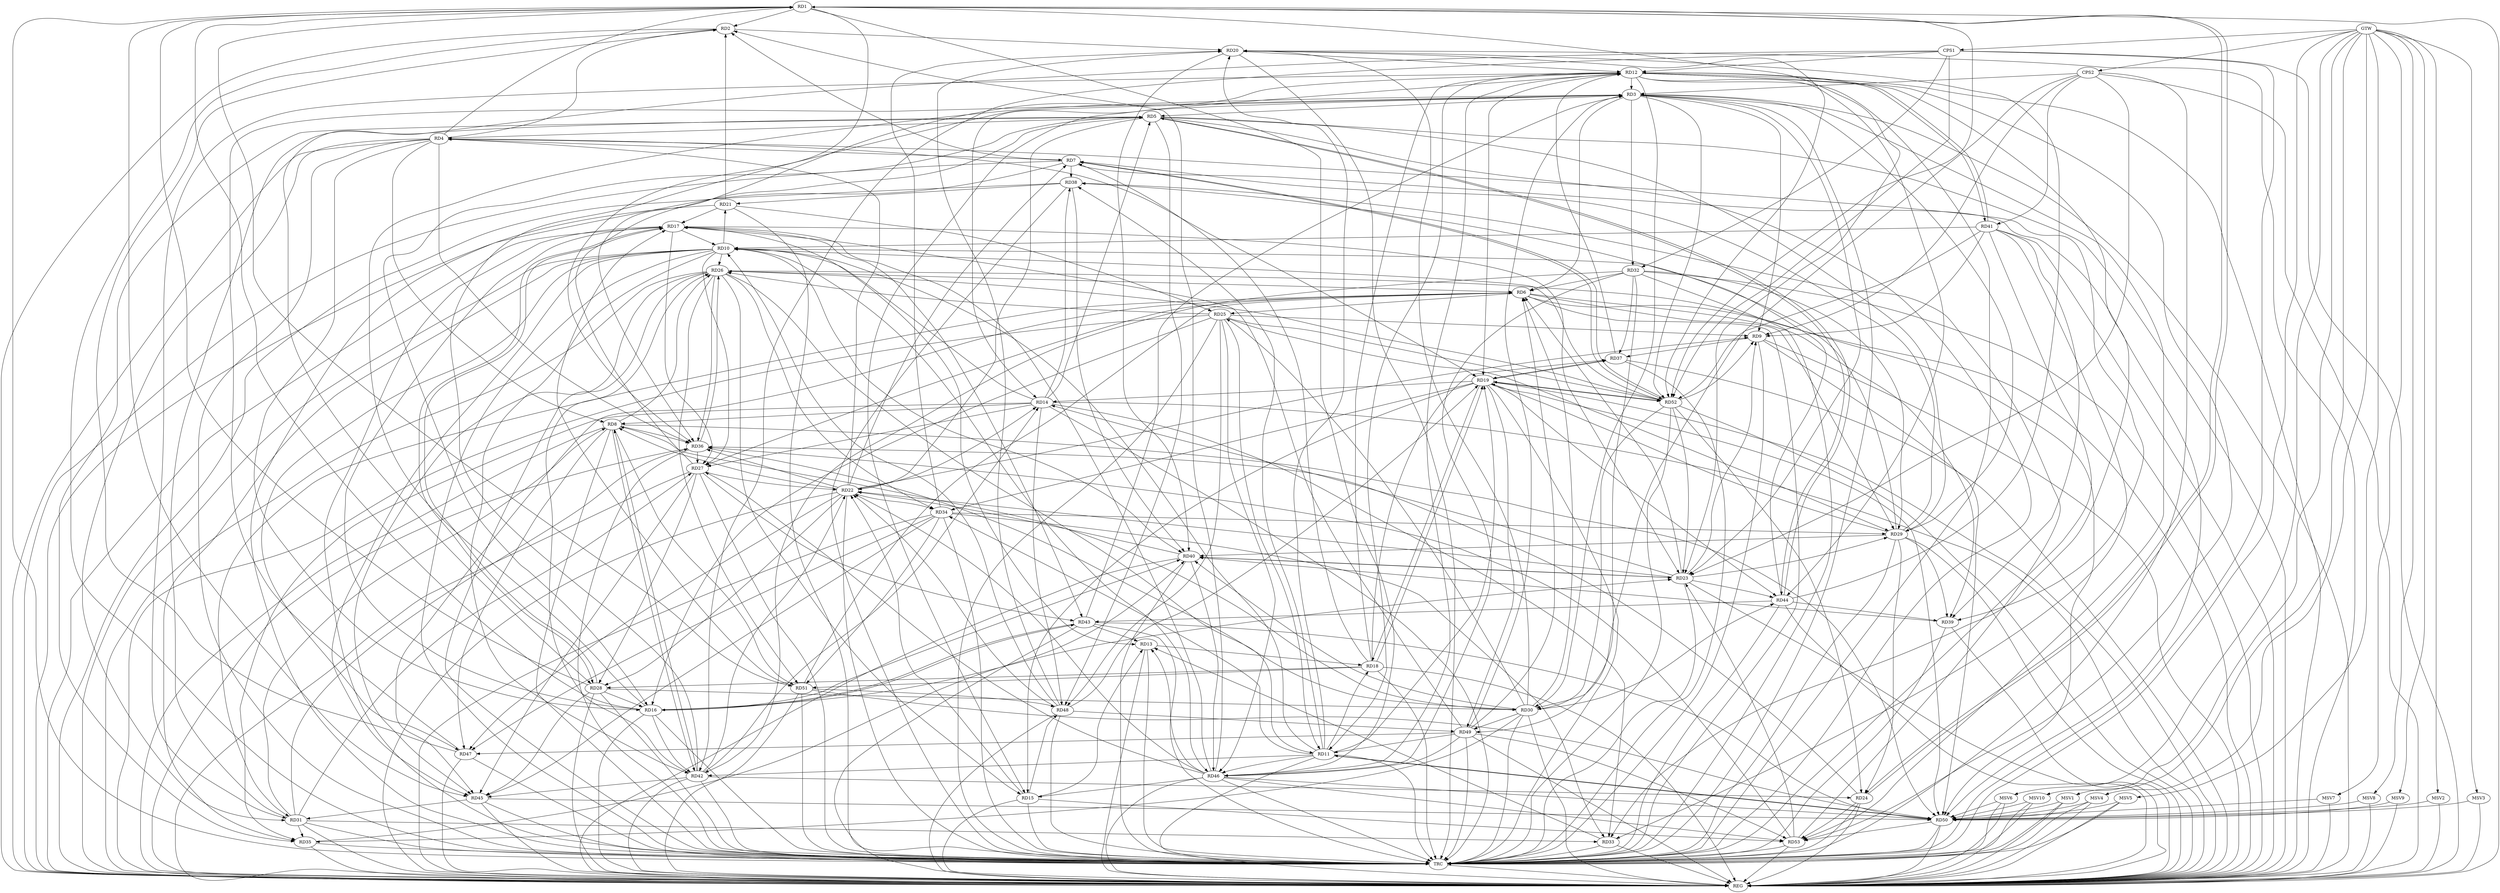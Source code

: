strict digraph G {
  RD1 [ label="RD1" ];
  RD2 [ label="RD2" ];
  RD3 [ label="RD3" ];
  RD4 [ label="RD4" ];
  RD5 [ label="RD5" ];
  RD6 [ label="RD6" ];
  RD7 [ label="RD7" ];
  RD8 [ label="RD8" ];
  RD9 [ label="RD9" ];
  RD10 [ label="RD10" ];
  RD11 [ label="RD11" ];
  RD12 [ label="RD12" ];
  RD13 [ label="RD13" ];
  RD14 [ label="RD14" ];
  RD15 [ label="RD15" ];
  RD16 [ label="RD16" ];
  RD17 [ label="RD17" ];
  RD18 [ label="RD18" ];
  RD19 [ label="RD19" ];
  RD20 [ label="RD20" ];
  RD21 [ label="RD21" ];
  RD22 [ label="RD22" ];
  RD23 [ label="RD23" ];
  RD24 [ label="RD24" ];
  RD25 [ label="RD25" ];
  RD26 [ label="RD26" ];
  RD27 [ label="RD27" ];
  RD28 [ label="RD28" ];
  RD29 [ label="RD29" ];
  RD30 [ label="RD30" ];
  RD31 [ label="RD31" ];
  RD32 [ label="RD32" ];
  RD33 [ label="RD33" ];
  RD34 [ label="RD34" ];
  RD35 [ label="RD35" ];
  RD36 [ label="RD36" ];
  RD37 [ label="RD37" ];
  RD38 [ label="RD38" ];
  RD39 [ label="RD39" ];
  RD40 [ label="RD40" ];
  RD41 [ label="RD41" ];
  RD42 [ label="RD42" ];
  RD43 [ label="RD43" ];
  RD44 [ label="RD44" ];
  RD45 [ label="RD45" ];
  RD46 [ label="RD46" ];
  RD47 [ label="RD47" ];
  RD48 [ label="RD48" ];
  RD49 [ label="RD49" ];
  RD50 [ label="RD50" ];
  RD51 [ label="RD51" ];
  RD52 [ label="RD52" ];
  RD53 [ label="RD53" ];
  CPS1 [ label="CPS1" ];
  CPS2 [ label="CPS2" ];
  GTW [ label="GTW" ];
  REG [ label="REG" ];
  TRC [ label="TRC" ];
  MSV1 [ label="MSV1" ];
  MSV2 [ label="MSV2" ];
  MSV3 [ label="MSV3" ];
  MSV4 [ label="MSV4" ];
  MSV5 [ label="MSV5" ];
  MSV6 [ label="MSV6" ];
  MSV7 [ label="MSV7" ];
  MSV8 [ label="MSV8" ];
  MSV9 [ label="MSV9" ];
  MSV10 [ label="MSV10" ];
  RD1 -> RD2;
  RD4 -> RD1;
  RD16 -> RD1;
  RD1 -> RD23;
  RD1 -> RD24;
  RD24 -> RD1;
  RD28 -> RD1;
  RD1 -> RD36;
  RD1 -> RD45;
  RD1 -> RD46;
  RD1 -> RD51;
  RD1 -> RD52;
  RD4 -> RD2;
  RD7 -> RD2;
  RD2 -> RD20;
  RD21 -> RD2;
  RD46 -> RD2;
  RD47 -> RD2;
  RD3 -> RD5;
  RD3 -> RD6;
  RD3 -> RD9;
  RD12 -> RD3;
  RD3 -> RD15;
  RD16 -> RD3;
  RD3 -> RD23;
  RD29 -> RD3;
  RD3 -> RD32;
  RD42 -> RD3;
  RD43 -> RD3;
  RD47 -> RD3;
  RD49 -> RD3;
  RD3 -> RD52;
  RD3 -> RD53;
  RD5 -> RD4;
  RD4 -> RD7;
  RD4 -> RD8;
  RD4 -> RD16;
  RD4 -> RD19;
  RD22 -> RD4;
  RD4 -> RD31;
  RD4 -> RD36;
  RD4 -> RD39;
  RD14 -> RD5;
  RD5 -> RD16;
  RD5 -> RD22;
  RD27 -> RD5;
  RD5 -> RD29;
  RD31 -> RD5;
  RD5 -> RD35;
  RD5 -> RD44;
  RD44 -> RD5;
  RD5 -> RD48;
  RD23 -> RD6;
  RD6 -> RD25;
  RD26 -> RD6;
  RD6 -> RD27;
  RD6 -> RD29;
  RD30 -> RD6;
  RD6 -> RD31;
  RD32 -> RD6;
  RD6 -> RD39;
  RD6 -> RD45;
  RD49 -> RD6;
  RD51 -> RD6;
  RD18 -> RD7;
  RD22 -> RD7;
  RD29 -> RD7;
  RD7 -> RD38;
  RD7 -> RD50;
  RD7 -> RD52;
  RD52 -> RD7;
  RD14 -> RD8;
  RD22 -> RD8;
  RD8 -> RD26;
  RD30 -> RD8;
  RD31 -> RD8;
  RD8 -> RD36;
  RD8 -> RD42;
  RD42 -> RD8;
  RD8 -> RD47;
  RD8 -> RD50;
  RD8 -> RD51;
  RD22 -> RD9;
  RD23 -> RD9;
  RD25 -> RD9;
  RD9 -> RD37;
  RD41 -> RD9;
  RD9 -> RD50;
  RD52 -> RD9;
  RD11 -> RD10;
  RD14 -> RD10;
  RD17 -> RD10;
  RD10 -> RD21;
  RD10 -> RD26;
  RD10 -> RD27;
  RD29 -> RD10;
  RD10 -> RD35;
  RD10 -> RD40;
  RD41 -> RD10;
  RD10 -> RD42;
  RD10 -> RD45;
  RD10 -> RD46;
  RD10 -> RD47;
  RD48 -> RD10;
  RD52 -> RD10;
  RD12 -> RD11;
  RD11 -> RD18;
  RD11 -> RD19;
  RD11 -> RD20;
  RD25 -> RD11;
  RD26 -> RD11;
  RD11 -> RD34;
  RD11 -> RD38;
  RD11 -> RD42;
  RD11 -> RD46;
  RD49 -> RD11;
  RD11 -> RD50;
  RD50 -> RD11;
  RD12 -> RD14;
  RD18 -> RD12;
  RD12 -> RD19;
  RD20 -> RD12;
  RD12 -> RD30;
  RD12 -> RD31;
  RD12 -> RD33;
  RD12 -> RD36;
  RD37 -> RD12;
  RD12 -> RD41;
  RD41 -> RD12;
  RD12 -> RD44;
  RD46 -> RD12;
  RD12 -> RD53;
  RD15 -> RD13;
  RD17 -> RD13;
  RD13 -> RD18;
  RD33 -> RD13;
  RD43 -> RD13;
  RD46 -> RD13;
  RD19 -> RD14;
  RD22 -> RD14;
  RD23 -> RD14;
  RD14 -> RD27;
  RD14 -> RD33;
  RD14 -> RD35;
  RD14 -> RD38;
  RD42 -> RD14;
  RD14 -> RD48;
  RD19 -> RD15;
  RD15 -> RD22;
  RD26 -> RD15;
  RD46 -> RD15;
  RD15 -> RD48;
  RD15 -> RD53;
  RD16 -> RD17;
  RD16 -> RD23;
  RD25 -> RD16;
  RD28 -> RD16;
  RD16 -> RD40;
  RD16 -> RD42;
  RD16 -> RD43;
  RD43 -> RD16;
  RD21 -> RD17;
  RD17 -> RD23;
  RD17 -> RD27;
  RD17 -> RD28;
  RD28 -> RD17;
  RD17 -> RD43;
  RD46 -> RD17;
  RD49 -> RD17;
  RD51 -> RD17;
  RD18 -> RD19;
  RD19 -> RD18;
  RD18 -> RD28;
  RD18 -> RD37;
  RD18 -> RD51;
  RD29 -> RD19;
  RD19 -> RD34;
  RD19 -> RD37;
  RD37 -> RD19;
  RD19 -> RD44;
  RD48 -> RD19;
  RD19 -> RD49;
  RD19 -> RD50;
  RD19 -> RD52;
  RD52 -> RD19;
  RD30 -> RD20;
  RD34 -> RD20;
  RD20 -> RD40;
  RD44 -> RD20;
  RD48 -> RD20;
  RD20 -> RD52;
  RD21 -> RD25;
  RD38 -> RD21;
  RD23 -> RD22;
  RD27 -> RD22;
  RD22 -> RD28;
  RD22 -> RD34;
  RD22 -> RD36;
  RD40 -> RD22;
  RD42 -> RD22;
  RD46 -> RD22;
  RD22 -> RD47;
  RD48 -> RD22;
  RD23 -> RD29;
  RD23 -> RD40;
  RD40 -> RD23;
  RD23 -> RD44;
  RD52 -> RD23;
  RD53 -> RD23;
  RD29 -> RD24;
  RD24 -> RD36;
  RD42 -> RD24;
  RD52 -> RD24;
  RD24 -> RD53;
  RD25 -> RD26;
  RD25 -> RD29;
  RD30 -> RD25;
  RD25 -> RD46;
  RD25 -> RD48;
  RD25 -> RD52;
  RD26 -> RD34;
  RD26 -> RD36;
  RD36 -> RD26;
  RD42 -> RD26;
  RD26 -> RD45;
  RD26 -> RD50;
  RD26 -> RD51;
  RD52 -> RD26;
  RD27 -> RD28;
  RD31 -> RD27;
  RD36 -> RD27;
  RD27 -> RD43;
  RD27 -> RD45;
  RD46 -> RD27;
  RD28 -> RD30;
  RD28 -> RD45;
  RD32 -> RD29;
  RD34 -> RD29;
  RD29 -> RD39;
  RD29 -> RD40;
  RD30 -> RD35;
  RD36 -> RD30;
  RD30 -> RD40;
  RD30 -> RD44;
  RD30 -> RD49;
  RD52 -> RD30;
  RD31 -> RD33;
  RD31 -> RD35;
  RD31 -> RD36;
  RD45 -> RD31;
  RD32 -> RD37;
  RD32 -> RD42;
  RD32 -> RD46;
  RD32 -> RD49;
  RD34 -> RD33;
  RD41 -> RD33;
  RD34 -> RD45;
  RD34 -> RD47;
  RD34 -> RD51;
  RD35 -> RD40;
  RD53 -> RD36;
  RD38 -> RD40;
  RD44 -> RD38;
  RD53 -> RD38;
  RD39 -> RD40;
  RD41 -> RD39;
  RD44 -> RD39;
  RD40 -> RD46;
  RD41 -> RD52;
  RD42 -> RD45;
  RD44 -> RD43;
  RD43 -> RD50;
  RD45 -> RD50;
  RD49 -> RD46;
  RD46 -> RD50;
  RD46 -> RD53;
  RD49 -> RD47;
  RD48 -> RD49;
  RD51 -> RD48;
  RD49 -> RD53;
  RD51 -> RD50;
  RD50 -> RD53;
  CPS1 -> RD12;
  CPS1 -> RD32;
  CPS1 -> RD42;
  CPS1 -> RD28;
  CPS1 -> RD52;
  CPS2 -> RD3;
  CPS2 -> RD9;
  CPS2 -> RD23;
  CPS2 -> RD41;
  CPS2 -> RD30;
  GTW -> CPS1;
  GTW -> CPS2;
  RD1 -> REG;
  RD2 -> REG;
  RD3 -> REG;
  RD4 -> REG;
  RD5 -> REG;
  RD6 -> REG;
  RD7 -> REG;
  RD8 -> REG;
  RD9 -> REG;
  RD10 -> REG;
  RD11 -> REG;
  RD12 -> REG;
  RD13 -> REG;
  RD14 -> REG;
  RD15 -> REG;
  RD16 -> REG;
  RD17 -> REG;
  RD18 -> REG;
  RD19 -> REG;
  RD20 -> REG;
  RD21 -> REG;
  RD22 -> REG;
  RD23 -> REG;
  RD24 -> REG;
  RD25 -> REG;
  RD26 -> REG;
  RD27 -> REG;
  RD28 -> REG;
  RD29 -> REG;
  RD30 -> REG;
  RD31 -> REG;
  RD32 -> REG;
  RD33 -> REG;
  RD34 -> REG;
  RD35 -> REG;
  RD36 -> REG;
  RD37 -> REG;
  RD38 -> REG;
  RD39 -> REG;
  RD40 -> REG;
  RD41 -> REG;
  RD42 -> REG;
  RD43 -> REG;
  RD44 -> REG;
  RD45 -> REG;
  RD46 -> REG;
  RD47 -> REG;
  RD48 -> REG;
  RD49 -> REG;
  RD50 -> REG;
  RD51 -> REG;
  RD52 -> REG;
  RD53 -> REG;
  CPS1 -> REG;
  CPS2 -> REG;
  RD1 -> TRC;
  RD2 -> TRC;
  RD3 -> TRC;
  RD4 -> TRC;
  RD5 -> TRC;
  RD6 -> TRC;
  RD7 -> TRC;
  RD8 -> TRC;
  RD9 -> TRC;
  RD10 -> TRC;
  RD11 -> TRC;
  RD12 -> TRC;
  RD13 -> TRC;
  RD14 -> TRC;
  RD15 -> TRC;
  RD16 -> TRC;
  RD17 -> TRC;
  RD18 -> TRC;
  RD19 -> TRC;
  RD20 -> TRC;
  RD21 -> TRC;
  RD22 -> TRC;
  RD23 -> TRC;
  RD24 -> TRC;
  RD25 -> TRC;
  RD26 -> TRC;
  RD27 -> TRC;
  RD28 -> TRC;
  RD29 -> TRC;
  RD30 -> TRC;
  RD31 -> TRC;
  RD32 -> TRC;
  RD33 -> TRC;
  RD34 -> TRC;
  RD35 -> TRC;
  RD36 -> TRC;
  RD37 -> TRC;
  RD38 -> TRC;
  RD39 -> TRC;
  RD40 -> TRC;
  RD41 -> TRC;
  RD42 -> TRC;
  RD43 -> TRC;
  RD44 -> TRC;
  RD45 -> TRC;
  RD46 -> TRC;
  RD47 -> TRC;
  RD48 -> TRC;
  RD49 -> TRC;
  RD50 -> TRC;
  RD51 -> TRC;
  RD52 -> TRC;
  RD53 -> TRC;
  CPS1 -> TRC;
  CPS2 -> TRC;
  GTW -> TRC;
  TRC -> REG;
  MSV1 -> RD50;
  GTW -> MSV1;
  MSV1 -> REG;
  MSV1 -> TRC;
  MSV2 -> RD50;
  MSV3 -> RD50;
  MSV4 -> RD50;
  GTW -> MSV2;
  MSV2 -> REG;
  GTW -> MSV3;
  MSV3 -> REG;
  GTW -> MSV4;
  MSV4 -> REG;
  MSV4 -> TRC;
  MSV5 -> RD50;
  MSV6 -> RD50;
  MSV7 -> RD50;
  GTW -> MSV5;
  MSV5 -> REG;
  MSV5 -> TRC;
  GTW -> MSV6;
  MSV6 -> REG;
  MSV6 -> TRC;
  GTW -> MSV7;
  MSV7 -> REG;
  MSV8 -> RD50;
  GTW -> MSV8;
  MSV8 -> REG;
  MSV9 -> RD50;
  MSV10 -> RD50;
  GTW -> MSV9;
  MSV9 -> REG;
  GTW -> MSV10;
  MSV10 -> REG;
  MSV10 -> TRC;
}
